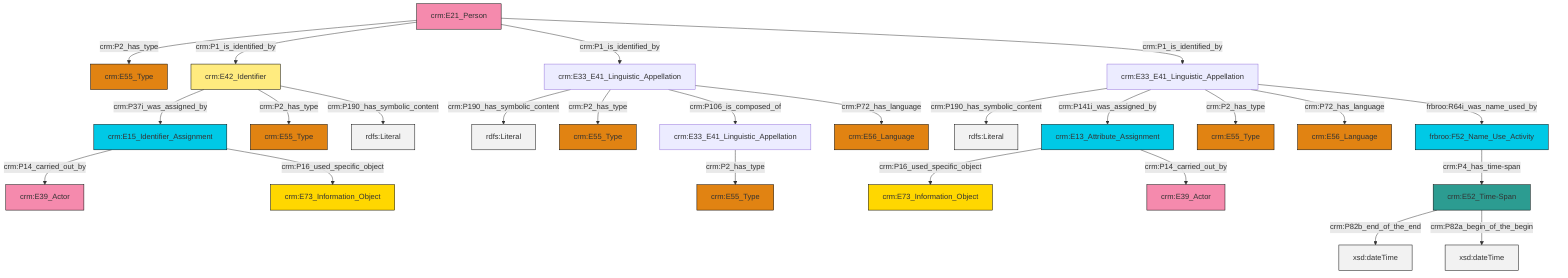 graph TD
classDef Literal fill:#f2f2f2,stroke:#000000;
classDef CRM_Entity fill:#FFFFFF,stroke:#000000;
classDef Temporal_Entity fill:#00C9E6, stroke:#000000;
classDef Type fill:#E18312, stroke:#000000;
classDef Time-Span fill:#2C9C91, stroke:#000000;
classDef Appellation fill:#FFEB7F, stroke:#000000;
classDef Place fill:#008836, stroke:#000000;
classDef Persistent_Item fill:#B266B2, stroke:#000000;
classDef Conceptual_Object fill:#FFD700, stroke:#000000;
classDef Physical_Thing fill:#D2B48C, stroke:#000000;
classDef Actor fill:#f58aad, stroke:#000000;
classDef PC_Classes fill:#4ce600, stroke:#000000;
classDef Multi fill:#cccccc,stroke:#000000;

2["frbroo:F52_Name_Use_Activity"]:::Temporal_Entity -->|crm:P4_has_time-span| 3["crm:E52_Time-Span"]:::Time-Span
6["crm:E13_Attribute_Assignment"]:::Temporal_Entity -->|crm:P16_used_specific_object| 4["crm:E73_Information_Object"]:::Conceptual_Object
7["crm:E33_E41_Linguistic_Appellation"]:::Default -->|crm:P2_has_type| 8["crm:E55_Type"]:::Type
13["crm:E33_E41_Linguistic_Appellation"]:::Default -->|crm:P190_has_symbolic_content| 17[rdfs:Literal]:::Literal
18["crm:E33_E41_Linguistic_Appellation"]:::Default -->|crm:P190_has_symbolic_content| 19[rdfs:Literal]:::Literal
20["crm:E21_Person"]:::Actor -->|crm:P2_has_type| 21["crm:E55_Type"]:::Type
23["crm:E15_Identifier_Assignment"]:::Temporal_Entity -->|crm:P14_carried_out_by| 24["crm:E39_Actor"]:::Actor
20["crm:E21_Person"]:::Actor -->|crm:P1_is_identified_by| 0["crm:E42_Identifier"]:::Appellation
0["crm:E42_Identifier"]:::Appellation -->|crm:P37i_was_assigned_by| 23["crm:E15_Identifier_Assignment"]:::Temporal_Entity
6["crm:E13_Attribute_Assignment"]:::Temporal_Entity -->|crm:P14_carried_out_by| 9["crm:E39_Actor"]:::Actor
20["crm:E21_Person"]:::Actor -->|crm:P1_is_identified_by| 18["crm:E33_E41_Linguistic_Appellation"]:::Default
0["crm:E42_Identifier"]:::Appellation -->|crm:P2_has_type| 28["crm:E55_Type"]:::Type
13["crm:E33_E41_Linguistic_Appellation"]:::Default -->|crm:P141i_was_assigned_by| 6["crm:E13_Attribute_Assignment"]:::Temporal_Entity
13["crm:E33_E41_Linguistic_Appellation"]:::Default -->|crm:P2_has_type| 31["crm:E55_Type"]:::Type
18["crm:E33_E41_Linguistic_Appellation"]:::Default -->|crm:P2_has_type| 15["crm:E55_Type"]:::Type
13["crm:E33_E41_Linguistic_Appellation"]:::Default -->|crm:P72_has_language| 29["crm:E56_Language"]:::Type
13["crm:E33_E41_Linguistic_Appellation"]:::Default -->|frbroo:R64i_was_name_used_by| 2["frbroo:F52_Name_Use_Activity"]:::Temporal_Entity
18["crm:E33_E41_Linguistic_Appellation"]:::Default -->|crm:P106_is_composed_of| 7["crm:E33_E41_Linguistic_Appellation"]:::Default
20["crm:E21_Person"]:::Actor -->|crm:P1_is_identified_by| 13["crm:E33_E41_Linguistic_Appellation"]:::Default
18["crm:E33_E41_Linguistic_Appellation"]:::Default -->|crm:P72_has_language| 40["crm:E56_Language"]:::Type
3["crm:E52_Time-Span"]:::Time-Span -->|crm:P82b_end_of_the_end| 42[xsd:dateTime]:::Literal
3["crm:E52_Time-Span"]:::Time-Span -->|crm:P82a_begin_of_the_begin| 43[xsd:dateTime]:::Literal
0["crm:E42_Identifier"]:::Appellation -->|crm:P190_has_symbolic_content| 45[rdfs:Literal]:::Literal
23["crm:E15_Identifier_Assignment"]:::Temporal_Entity -->|crm:P16_used_specific_object| 11["crm:E73_Information_Object"]:::Conceptual_Object